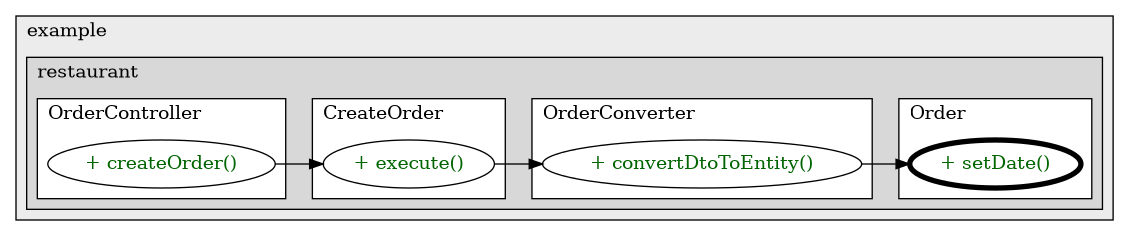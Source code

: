 @startuml

/' diagram meta data start
config=CallConfiguration;
{
  "rootMethod": "com.example.restaurant.models.Order#setDate(LocalDate)",
  "projectClassification": {
    "searchMode": "OpenProject", // OpenProject, AllProjects
    "includedProjects": "",
    "pathEndKeywords": "*.impl",
    "isClientPath": "",
    "isClientName": "",
    "isTestPath": "",
    "isTestName": "",
    "isMappingPath": "",
    "isMappingName": "",
    "isDataAccessPath": "",
    "isDataAccessName": "",
    "isDataStructurePath": "",
    "isDataStructureName": "",
    "isInterfaceStructuresPath": "",
    "isInterfaceStructuresName": "",
    "isEntryPointPath": "",
    "isEntryPointName": "",
    "treatFinalFieldsAsMandatory": false
  },
  "graphRestriction": {
    "classPackageExcludeFilter": "",
    "classPackageIncludeFilter": "",
    "classNameExcludeFilter": "",
    "classNameIncludeFilter": "",
    "methodNameExcludeFilter": "",
    "methodNameIncludeFilter": "",
    "removeByInheritance": "", // inheritance/annotation based filtering is done in a second step
    "removeByAnnotation": "",
    "removeByClassPackage": "", // cleanup the graph after inheritance/annotation based filtering is done
    "removeByClassName": "",
    "cutMappings": false,
    "cutEnum": true,
    "cutTests": true,
    "cutClient": true,
    "cutDataAccess": true,
    "cutInterfaceStructures": true,
    "cutDataStructures": true,
    "cutGetterAndSetter": true,
    "cutConstructors": true
  },
  "graphTraversal": {
    "forwardDepth": 3,
    "backwardDepth": 3,
    "classPackageExcludeFilter": "",
    "classPackageIncludeFilter": "",
    "classNameExcludeFilter": "",
    "classNameIncludeFilter": "",
    "methodNameExcludeFilter": "",
    "methodNameIncludeFilter": "",
    "hideMappings": false,
    "hideDataStructures": false,
    "hidePrivateMethods": true,
    "hideInterfaceCalls": true, // indirection: implementation -> interface (is hidden) -> implementation
    "onlyShowApplicationEntryPoints": false, // root node is included
    "useMethodCallsForStructureDiagram": "ForwardOnly" // ForwardOnly, BothDirections, No
  },
  "details": {
    "aggregation": "GroupByClass", // ByClass, GroupByClass, None
    "showMethodParametersTypes": false,
    "showMethodParametersNames": false,
    "showMethodReturnType": false,
    "showPackageLevels": 2,
    "showCallOrder": false,
    "edgeMode": "MethodsOnly", // TypesOnly, MethodsOnly, TypesAndMethods, MethodsAndDirectTypeUsage
    "showDetailedClassStructure": false
  },
  "rootClass": "com.example.restaurant.models.Order",
  "extensionCallbackMethod": "" // qualified.class.name#methodName - signature: public static String method(String)
}
diagram meta data end '/



digraph g {
    rankdir="LR"
    splines=polyline
    

'nodes 
subgraph cluster_1322970774 { 
   	label=example
	labeljust=l
	fillcolor="#ececec"
	style=filled
   
   subgraph cluster_390647231 { 
   	label=restaurant
	labeljust=l
	fillcolor="#d8d8d8"
	style=filled
   
   subgraph cluster_1107683126 { 
   	label=Order
	labeljust=l
	fillcolor=white
	style=filled
   
   Order384064374XXXsetDate798274969[
	label="+ setDate()"
	style=filled
	fillcolor=white
	tooltip="Order

null"
	penwidth=4
	fontcolor=darkgreen
];
} 

subgraph cluster_409463422 { 
   	label=CreateOrder
	labeljust=l
	fillcolor=white
	style=filled
   
   CreateOrder1643683874XXXexecute1298922449[
	label="+ execute()"
	style=filled
	fillcolor=white
	tooltip="CreateOrder

null"
	fontcolor=darkgreen
];
} 

subgraph cluster_738046288 { 
   	label=OrderConverter
	labeljust=l
	fillcolor=white
	style=filled
   
   OrderConverter180092528XXXconvertDtoToEntity1298922449[
	label="+ convertDtoToEntity()"
	style=filled
	fillcolor=white
	tooltip="OrderConverter

null"
	fontcolor=darkgreen
];
} 

subgraph cluster_768348237 { 
   	label=OrderController
	labeljust=l
	fillcolor=white
	style=filled
   
   OrderController1565709769XXXcreateOrder1298922449[
	label="+ createOrder()"
	style=filled
	fillcolor=white
	tooltip="OrderController

null"
	fontcolor=darkgreen
];
} 
} 
} 

'edges    
CreateOrder1643683874XXXexecute1298922449 -> OrderConverter180092528XXXconvertDtoToEntity1298922449;
OrderController1565709769XXXcreateOrder1298922449 -> CreateOrder1643683874XXXexecute1298922449;
OrderConverter180092528XXXconvertDtoToEntity1298922449 -> Order384064374XXXsetDate798274969;
    
}
@enduml